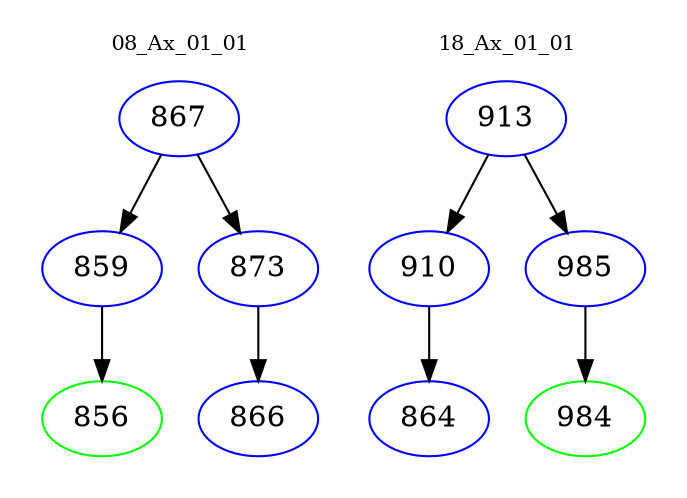 digraph{
subgraph cluster_0 {
color = white
label = "08_Ax_01_01";
fontsize=10;
T0_867 [label="867", color="blue"]
T0_867 -> T0_859 [color="black"]
T0_859 [label="859", color="blue"]
T0_859 -> T0_856 [color="black"]
T0_856 [label="856", color="green"]
T0_867 -> T0_873 [color="black"]
T0_873 [label="873", color="blue"]
T0_873 -> T0_866 [color="black"]
T0_866 [label="866", color="blue"]
}
subgraph cluster_1 {
color = white
label = "18_Ax_01_01";
fontsize=10;
T1_913 [label="913", color="blue"]
T1_913 -> T1_910 [color="black"]
T1_910 [label="910", color="blue"]
T1_910 -> T1_864 [color="black"]
T1_864 [label="864", color="blue"]
T1_913 -> T1_985 [color="black"]
T1_985 [label="985", color="blue"]
T1_985 -> T1_984 [color="black"]
T1_984 [label="984", color="green"]
}
}
